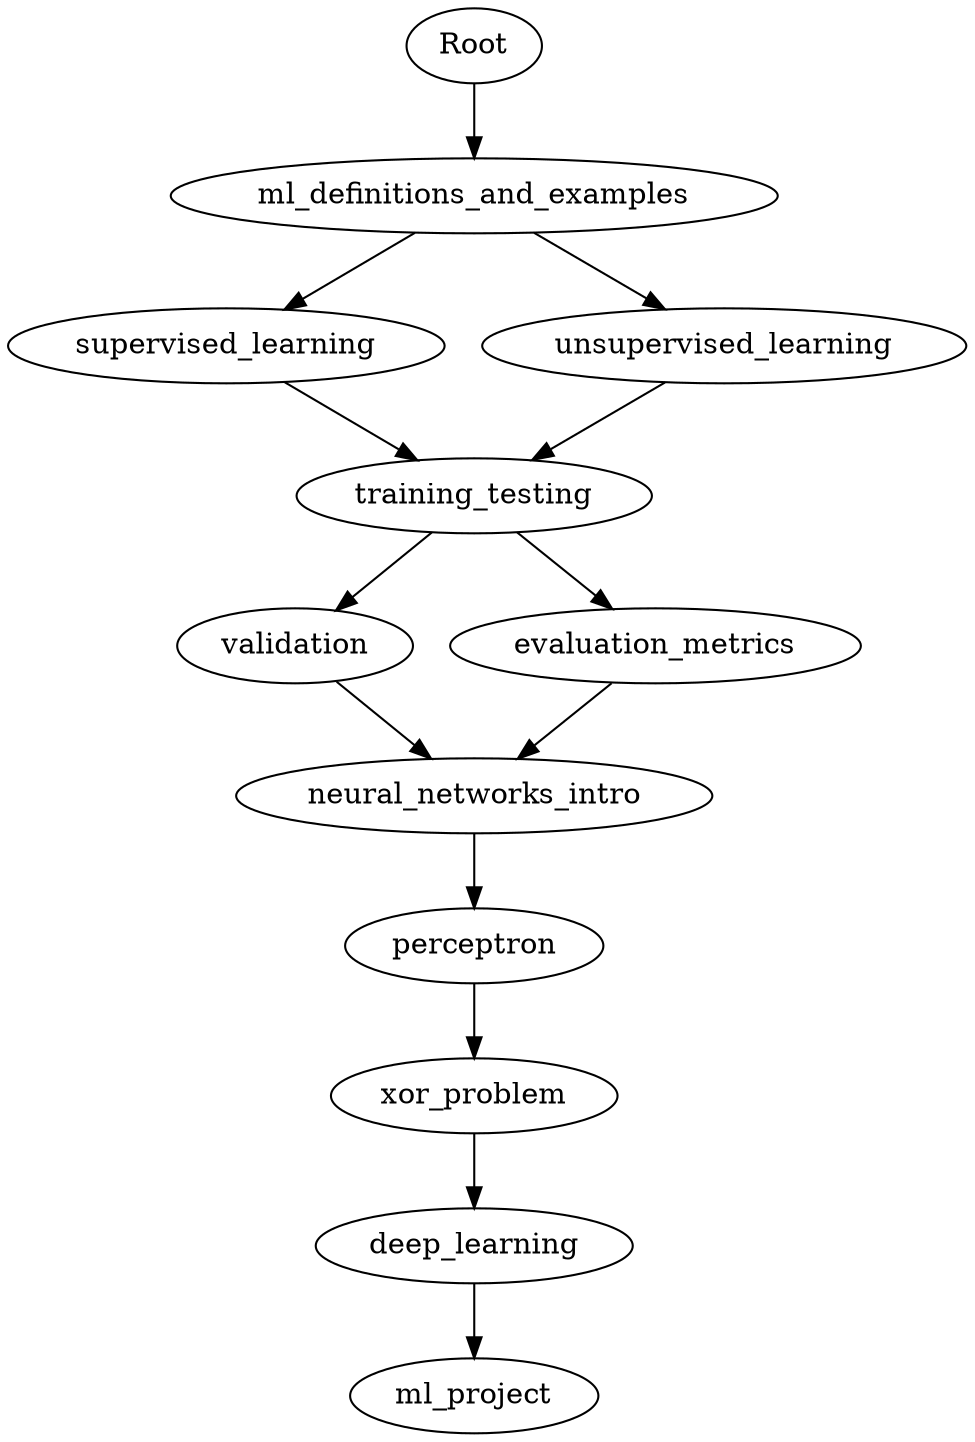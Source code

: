 strict digraph {
	ml_definitions_and_examples [label=ml_definitions_and_examples]
	Root -> ml_definitions_and_examples [contraint=true]
	ml_definitions_and_examples -> supervised_learning [contraint=true]
	ml_definitions_and_examples -> unsupervised_learning [contraint=true]
	supervised_learning -> training_testing [contraint=true]
	unsupervised_learning -> training_testing [contraint=true]
	training_testing -> validation [contraint=true]
	training_testing -> evaluation_metrics [contraint=true]
	validation -> neural_networks_intro [contraint=true]
	evaluation_metrics -> neural_networks_intro [contraint=true]
	neural_networks_intro -> perceptron [contraint=true]
	perceptron -> xor_problem [contraint=true]
	xor_problem -> deep_learning [contraint=true]
	deep_learning -> ml_project [contraint=true]
	supervised_learning [label=supervised_learning]
	Root -> ml_definitions_and_examples [contraint=true]
	ml_definitions_and_examples -> supervised_learning [contraint=true]
	ml_definitions_and_examples -> unsupervised_learning [contraint=true]
	supervised_learning -> training_testing [contraint=true]
	unsupervised_learning -> training_testing [contraint=true]
	training_testing -> validation [contraint=true]
	training_testing -> evaluation_metrics [contraint=true]
	validation -> neural_networks_intro [contraint=true]
	evaluation_metrics -> neural_networks_intro [contraint=true]
	neural_networks_intro -> perceptron [contraint=true]
	perceptron -> xor_problem [contraint=true]
	xor_problem -> deep_learning [contraint=true]
	deep_learning -> ml_project [contraint=true]
	unsupervised_learning [label=unsupervised_learning]
	Root -> ml_definitions_and_examples [contraint=true]
	ml_definitions_and_examples -> supervised_learning [contraint=true]
	ml_definitions_and_examples -> unsupervised_learning [contraint=true]
	supervised_learning -> training_testing [contraint=true]
	unsupervised_learning -> training_testing [contraint=true]
	training_testing -> validation [contraint=true]
	training_testing -> evaluation_metrics [contraint=true]
	validation -> neural_networks_intro [contraint=true]
	evaluation_metrics -> neural_networks_intro [contraint=true]
	neural_networks_intro -> perceptron [contraint=true]
	perceptron -> xor_problem [contraint=true]
	xor_problem -> deep_learning [contraint=true]
	deep_learning -> ml_project [contraint=true]
	training_testing [label=training_testing]
	Root -> ml_definitions_and_examples [contraint=true]
	ml_definitions_and_examples -> supervised_learning [contraint=true]
	ml_definitions_and_examples -> unsupervised_learning [contraint=true]
	supervised_learning -> training_testing [contraint=true]
	unsupervised_learning -> training_testing [contraint=true]
	training_testing -> validation [contraint=true]
	training_testing -> evaluation_metrics [contraint=true]
	validation -> neural_networks_intro [contraint=true]
	evaluation_metrics -> neural_networks_intro [contraint=true]
	neural_networks_intro -> perceptron [contraint=true]
	perceptron -> xor_problem [contraint=true]
	xor_problem -> deep_learning [contraint=true]
	deep_learning -> ml_project [contraint=true]
	validation [label=validation]
	Root -> ml_definitions_and_examples [contraint=true]
	ml_definitions_and_examples -> supervised_learning [contraint=true]
	ml_definitions_and_examples -> unsupervised_learning [contraint=true]
	supervised_learning -> training_testing [contraint=true]
	unsupervised_learning -> training_testing [contraint=true]
	training_testing -> validation [contraint=true]
	training_testing -> evaluation_metrics [contraint=true]
	validation -> neural_networks_intro [contraint=true]
	evaluation_metrics -> neural_networks_intro [contraint=true]
	neural_networks_intro -> perceptron [contraint=true]
	perceptron -> xor_problem [contraint=true]
	xor_problem -> deep_learning [contraint=true]
	deep_learning -> ml_project [contraint=true]
	evaluation_metrics [label=evaluation_metrics]
	Root -> ml_definitions_and_examples [contraint=true]
	ml_definitions_and_examples -> supervised_learning [contraint=true]
	ml_definitions_and_examples -> unsupervised_learning [contraint=true]
	supervised_learning -> training_testing [contraint=true]
	unsupervised_learning -> training_testing [contraint=true]
	training_testing -> validation [contraint=true]
	training_testing -> evaluation_metrics [contraint=true]
	validation -> neural_networks_intro [contraint=true]
	evaluation_metrics -> neural_networks_intro [contraint=true]
	neural_networks_intro -> perceptron [contraint=true]
	perceptron -> xor_problem [contraint=true]
	xor_problem -> deep_learning [contraint=true]
	deep_learning -> ml_project [contraint=true]
	neural_networks_intro [label=neural_networks_intro]
	Root -> ml_definitions_and_examples [contraint=true]
	ml_definitions_and_examples -> supervised_learning [contraint=true]
	ml_definitions_and_examples -> unsupervised_learning [contraint=true]
	supervised_learning -> training_testing [contraint=true]
	unsupervised_learning -> training_testing [contraint=true]
	training_testing -> validation [contraint=true]
	training_testing -> evaluation_metrics [contraint=true]
	validation -> neural_networks_intro [contraint=true]
	evaluation_metrics -> neural_networks_intro [contraint=true]
	neural_networks_intro -> perceptron [contraint=true]
	perceptron -> xor_problem [contraint=true]
	xor_problem -> deep_learning [contraint=true]
	deep_learning -> ml_project [contraint=true]
	perceptron [label=perceptron]
	Root -> ml_definitions_and_examples [contraint=true]
	ml_definitions_and_examples -> supervised_learning [contraint=true]
	ml_definitions_and_examples -> unsupervised_learning [contraint=true]
	supervised_learning -> training_testing [contraint=true]
	unsupervised_learning -> training_testing [contraint=true]
	training_testing -> validation [contraint=true]
	training_testing -> evaluation_metrics [contraint=true]
	validation -> neural_networks_intro [contraint=true]
	evaluation_metrics -> neural_networks_intro [contraint=true]
	neural_networks_intro -> perceptron [contraint=true]
	perceptron -> xor_problem [contraint=true]
	xor_problem -> deep_learning [contraint=true]
	deep_learning -> ml_project [contraint=true]
	xor_problem [label=xor_problem]
	Root -> ml_definitions_and_examples [contraint=true]
	ml_definitions_and_examples -> supervised_learning [contraint=true]
	ml_definitions_and_examples -> unsupervised_learning [contraint=true]
	supervised_learning -> training_testing [contraint=true]
	unsupervised_learning -> training_testing [contraint=true]
	training_testing -> validation [contraint=true]
	training_testing -> evaluation_metrics [contraint=true]
	validation -> neural_networks_intro [contraint=true]
	evaluation_metrics -> neural_networks_intro [contraint=true]
	neural_networks_intro -> perceptron [contraint=true]
	perceptron -> xor_problem [contraint=true]
	xor_problem -> deep_learning [contraint=true]
	deep_learning -> ml_project [contraint=true]
	deep_learning [label=deep_learning]
	Root -> ml_definitions_and_examples [contraint=true]
	ml_definitions_and_examples -> supervised_learning [contraint=true]
	ml_definitions_and_examples -> unsupervised_learning [contraint=true]
	supervised_learning -> training_testing [contraint=true]
	unsupervised_learning -> training_testing [contraint=true]
	training_testing -> validation [contraint=true]
	training_testing -> evaluation_metrics [contraint=true]
	validation -> neural_networks_intro [contraint=true]
	evaluation_metrics -> neural_networks_intro [contraint=true]
	neural_networks_intro -> perceptron [contraint=true]
	perceptron -> xor_problem [contraint=true]
	xor_problem -> deep_learning [contraint=true]
	deep_learning -> ml_project [contraint=true]
	ml_project [label=ml_project]
	Root -> ml_definitions_and_examples [contraint=true]
	ml_definitions_and_examples -> supervised_learning [contraint=true]
	ml_definitions_and_examples -> unsupervised_learning [contraint=true]
	supervised_learning -> training_testing [contraint=true]
	unsupervised_learning -> training_testing [contraint=true]
	training_testing -> validation [contraint=true]
	training_testing -> evaluation_metrics [contraint=true]
	validation -> neural_networks_intro [contraint=true]
	evaluation_metrics -> neural_networks_intro [contraint=true]
	neural_networks_intro -> perceptron [contraint=true]
	perceptron -> xor_problem [contraint=true]
	xor_problem -> deep_learning [contraint=true]
	deep_learning -> ml_project [contraint=true]
}
